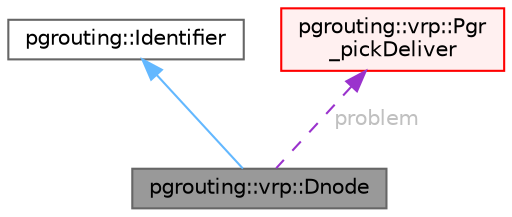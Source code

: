 digraph "pgrouting::vrp::Dnode"
{
 // LATEX_PDF_SIZE
  bgcolor="transparent";
  edge [fontname=Helvetica,fontsize=10,labelfontname=Helvetica,labelfontsize=10];
  node [fontname=Helvetica,fontsize=10,shape=box,height=0.2,width=0.4];
  Node1 [id="Node000001",label="pgrouting::vrp::Dnode",height=0.2,width=0.4,color="gray40", fillcolor="grey60", style="filled", fontcolor="black",tooltip="The Dnode class defines a the basic operations when data is a matrix."];
  Node2 -> Node1 [id="edge1_Node000001_Node000002",dir="back",color="steelblue1",style="solid",tooltip=" "];
  Node2 [id="Node000002",label="pgrouting::Identifier",height=0.2,width=0.4,color="gray40", fillcolor="white", style="filled",URL="$classpgrouting_1_1Identifier.html",tooltip=" "];
  Node3 -> Node1 [id="edge2_Node000001_Node000003",dir="back",color="darkorchid3",style="dashed",tooltip=" ",label=" problem",fontcolor="grey" ];
  Node3 [id="Node000003",label="pgrouting::vrp::Pgr\l_pickDeliver",height=0.2,width=0.4,color="red", fillcolor="#FFF0F0", style="filled",URL="$classpgrouting_1_1vrp_1_1Pgr__pickDeliver.html",tooltip=" "];
}
